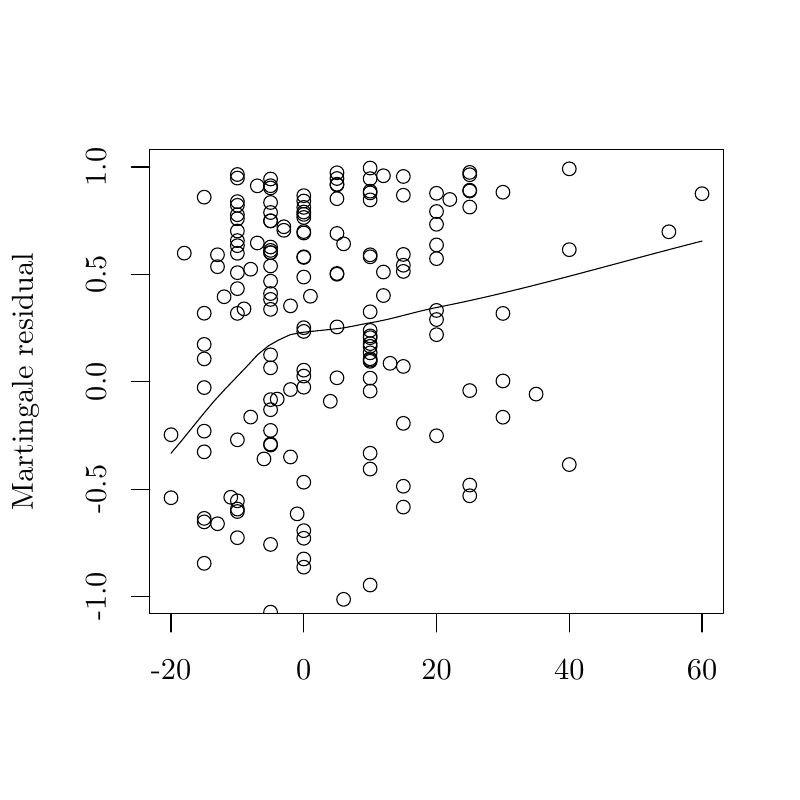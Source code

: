 % Created by tikzDevice version 0.8.1 on 2015-02-03 07:05:45
% !TEX encoding = UTF-8 Unicode
\documentclass[11pt]{memoir}
\nonstopmode

\usepackage{tikz}

\usepackage[active,tightpage,psfixbb]{preview}

\PreviewEnvironment{pgfpicture}

\setlength\PreviewBorder{0pt}

\usepackage{amsmath}
\newcommand{\SweaveOpts}[1]{}  % do not interfere with LaTeX
\newcommand{\SweaveInput}[1]{} % because they are not real TeX commands
\newcommand{\Sexpr}[1]{}       % will only be parsed by R


\usepackage{geometry}
\usepackage{amsmath}
\usepackage{lscape}
\geometry{verbose,tmargin=2.5cm,bmargin=2.5cm,lmargin=2.5cm,rmargin=2.5cm}


\begin{document}

\begin{tikzpicture}[x=1pt,y=1pt]
\definecolor{fillColor}{RGB}{255,255,255}
\path[use as bounding box,fill=fillColor,fill opacity=0.00] (0,0) rectangle (289.08,289.08);
\begin{scope}
\path[clip] ( 54.12, 67.32) rectangle (261.36,234.96);
\definecolor{drawColor}{RGB}{0,0,0}

\path[draw=drawColor,line width= 0.4pt,line join=round,line cap=round] (107.37,103.40) circle (  2.47);

\path[draw=drawColor,line width= 0.4pt,line join=round,line cap=round] (133.75,159.45) circle (  2.47);

\path[draw=drawColor,line width= 0.4pt,line join=round,line cap=round] (133.75,220.00) circle (  2.47);

\path[draw=drawColor,line width= 0.4pt,line join=round,line cap=round] (157.74,208.03) circle (  2.47);

\path[draw=drawColor,line width= 0.4pt,line join=round,line cap=round] ( 97.77,199.81) circle (  2.47);

\path[draw=drawColor,line width= 0.4pt,line join=round,line cap=round] (109.77,210.49) circle (  2.47);

\path[draw=drawColor,line width= 0.4pt,line join=round,line cap=round] ( 85.78,226.02) circle (  2.47);

\path[draw=drawColor,line width= 0.4pt,line join=round,line cap=round] (133.75,125.30) circle (  2.47);

\path[draw=drawColor,line width= 0.4pt,line join=round,line cap=round] ( 97.77,224.39) circle (  2.47);

\path[draw=drawColor,line width= 0.4pt,line join=round,line cap=round] (133.75,216.85) circle (  2.47);

\path[draw=drawColor,line width= 0.4pt,line join=round,line cap=round] ( 97.77,141.03) circle (  2.47);

\path[draw=drawColor,line width= 0.4pt,line join=round,line cap=round] (121.76, 58.46) circle (  2.47);

\path[draw=drawColor,line width= 0.4pt,line join=round,line cap=round] (109.77,212.45) circle (  2.47);

\path[draw=drawColor,line width= 0.4pt,line join=round,line cap=round] (109.77, 94.58) circle (  2.47);

\path[draw=drawColor,line width= 0.4pt,line join=round,line cap=round] (133.75,169.69) circle (  2.47);

\path[draw=drawColor,line width= 0.4pt,line join=round,line cap=round] (145.75,  6.60) circle (  2.47);

\path[draw=drawColor,line width= 0.4pt,line join=round,line cap=round] (104.97,178.55) circle (  2.47);

\path[draw=drawColor,line width= 0.4pt,line join=round,line cap=round] (241.69,205.33) circle (  2.47);

\path[draw=drawColor,line width= 0.4pt,line join=round,line cap=round] ( 73.79,217.83) circle (  2.47);

\path[draw=drawColor,line width= 0.4pt,line join=round,line cap=round] (253.68,219.09) circle (  2.47);

\path[draw=drawColor,line width= 0.4pt,line join=round,line cap=round] (140.95,157.79) circle (  2.47);

\path[draw=drawColor,line width= 0.4pt,line join=round,line cap=round] (205.71,228.07) circle (  2.47);

\path[draw=drawColor,line width= 0.4pt,line join=round,line cap=round] (109.77,216.43) circle (  2.47);

\path[draw=drawColor,line width= 0.4pt,line join=round,line cap=round] ( 73.79,175.89) circle (  2.47);

\path[draw=drawColor,line width= 0.4pt,line join=round,line cap=round] (157.74,176.90) circle (  2.47);

\path[draw=drawColor,line width= 0.4pt,line join=round,line cap=round] (133.75,219.37) circle (  2.47);

\path[draw=drawColor,line width= 0.4pt,line join=round,line cap=round] ( 97.77,144.67) circle (  2.47);

\path[draw=drawColor,line width= 0.4pt,line join=round,line cap=round] ( 71.39, 63.23) circle (  2.47);

\path[draw=drawColor,line width= 0.4pt,line join=round,line cap=round] (169.73,214.26) circle (  2.47);

\path[draw=drawColor,line width= 0.4pt,line join=round,line cap=round] ( 83.38,109.39) circle (  2.47);

\path[draw=drawColor,line width= 0.4pt,line join=round,line cap=round] ( 85.78, 62.33) circle (  2.47);

\path[draw=drawColor,line width= 0.4pt,line join=round,line cap=round] ( 73.79,100.50) circle (  2.47);

\path[draw=drawColor,line width= 0.4pt,line join=round,line cap=round] (121.76,222.51) circle (  2.47);

\path[draw=drawColor,line width= 0.4pt,line join=round,line cap=round] (102.57,205.86) circle (  2.47);

\path[draw=drawColor,line width= 0.4pt,line join=round,line cap=round] (121.76,204.71) circle (  2.47);

\path[draw=drawColor,line width= 0.4pt,line join=round,line cap=round] (157.74,168.15) circle (  2.47);

\path[draw=drawColor,line width= 0.4pt,line join=round,line cap=round] ( 97.77,197.74) circle (  2.47);

\path[draw=drawColor,line width= 0.4pt,line join=round,line cap=round] (109.77, 97.33) circle (  2.47);

\path[draw=drawColor,line width= 0.4pt,line join=round,line cap=round] ( 73.79,159.39) circle (  2.47);

\path[draw=drawColor,line width= 0.4pt,line join=round,line cap=round] (138.55,182.29) circle (  2.47);

\path[draw=drawColor,line width= 0.4pt,line join=round,line cap=round] ( 97.77,221.97) circle (  2.47);

\path[draw=drawColor,line width= 0.4pt,line join=round,line cap=round] (102.57, 26.82) circle (  2.47);

\path[draw=drawColor,line width= 0.4pt,line join=round,line cap=round] (133.75, 77.68) circle (  2.47);

\path[draw=drawColor,line width= 0.4pt,line join=round,line cap=round] ( 90.58,191.79) circle (  2.47);

\path[draw=drawColor,line width= 0.4pt,line join=round,line cap=round] (145.75,218.53) circle (  2.47);

\path[draw=drawColor,line width= 0.4pt,line join=round,line cap=round] (109.77,188.96) circle (  2.47);

\path[draw=drawColor,line width= 0.4pt,line join=round,line cap=round] ( 97.77, 92.35) circle (  2.47);

\path[draw=drawColor,line width= 0.4pt,line join=round,line cap=round] ( 97.77, 35.92) circle (  2.47);

\path[draw=drawColor,line width= 0.4pt,line join=round,line cap=round] ( 90.58, 59.91) circle (  2.47);

\path[draw=drawColor,line width= 0.4pt,line join=round,line cap=round] ( 85.78,200.31) circle (  2.47);

\path[draw=drawColor,line width= 0.4pt,line join=round,line cap=round] (169.73,226.78) circle (  2.47);

\path[draw=drawColor,line width= 0.4pt,line join=round,line cap=round] (133.75,  4.28) circle (  2.47);

\path[draw=drawColor,line width= 0.4pt,line join=round,line cap=round] (157.74,  6.44) circle (  2.47);

\path[draw=drawColor,line width= 0.4pt,line join=round,line cap=round] (109.77,153.18) circle (  2.47);

\path[draw=drawColor,line width= 0.4pt,line join=round,line cap=round] (145.75,113.37) circle (  2.47);

\path[draw=drawColor,line width= 0.4pt,line join=round,line cap=round] (133.75,196.28) circle (  2.47);

\path[draw=drawColor,line width= 0.4pt,line join=round,line cap=round] ( 97.77,198.60) circle (  2.47);

\path[draw=drawColor,line width= 0.4pt,line join=round,line cap=round] ( 97.77,128.64) circle (  2.47);

\path[draw=drawColor,line width= 0.4pt,line join=round,line cap=round] (133.75,224.51) circle (  2.47);

\path[draw=drawColor,line width= 0.4pt,line join=round,line cap=round] (157.74,219.24) circle (  2.47);

\path[draw=drawColor,line width= 0.4pt,line join=round,line cap=round] (109.77,155.32) circle (  2.47);

\path[draw=drawColor,line width= 0.4pt,line join=round,line cap=round] ( 73.79,149.03) circle (  2.47);

\path[draw=drawColor,line width= 0.4pt,line join=round,line cap=round] (169.73,225.94) circle (  2.47);

\path[draw=drawColor,line width= 0.4pt,line join=round,line cap=round] (121.76,170.95) circle (  2.47);

\path[draw=drawColor,line width= 0.4pt,line join=round,line cap=round] (109.77,196.06) circle (  2.47);

\path[draw=drawColor,line width= 0.4pt,line join=round,line cap=round] (121.76,189.99) circle (  2.47);

\path[draw=drawColor,line width= 0.4pt,line join=round,line cap=round] ( 85.78,175.84) circle (  2.47);

\path[draw=drawColor,line width= 0.4pt,line join=round,line cap=round] (109.77,114.83) circle (  2.47);

\path[draw=drawColor,line width= 0.4pt,line join=round,line cap=round] (145.75,193.23) circle (  2.47);

\path[draw=drawColor,line width= 0.4pt,line join=round,line cap=round] ( 85.78, 94.78) circle (  2.47);

\path[draw=drawColor,line width= 0.4pt,line join=round,line cap=round] ( 73.79,125.81) circle (  2.47);

\path[draw=drawColor,line width= 0.4pt,line join=round,line cap=round] ( 85.78,211.50) circle (  2.47);

\path[draw=drawColor,line width= 0.4pt,line join=round,line cap=round] (104.97,123.95) circle (  2.47);

\path[draw=drawColor,line width= 0.4pt,line join=round,line cap=round] (181.73,175.82) circle (  2.47);

\path[draw=drawColor,line width= 0.4pt,line join=round,line cap=round] ( 97.77,128.28) circle (  2.47);

\path[draw=drawColor,line width= 0.4pt,line join=round,line cap=round] ( 85.78,108.11) circle (  2.47);

\path[draw=drawColor,line width= 0.4pt,line join=round,line cap=round] ( 73.79,133.28) circle (  2.47);

\path[draw=drawColor,line width= 0.4pt,line join=round,line cap=round] ( 78.59,197.02) circle (  2.47);

\path[draw=drawColor,line width= 0.4pt,line join=round,line cap=round] ( 88.18,177.47) circle (  2.47);

\path[draw=drawColor,line width= 0.4pt,line join=round,line cap=round] ( 97.77,187.48) circle (  2.47);

\path[draw=drawColor,line width= 0.4pt,line join=round,line cap=round] ( 92.98,201.28) circle (  2.47);

\path[draw=drawColor,line width= 0.4pt,line join=round,line cap=round] (121.76,152.56) circle (  2.47);

\path[draw=drawColor,line width= 0.4pt,line join=round,line cap=round] (133.75,164.92) circle (  2.47);

\path[draw=drawColor,line width= 0.4pt,line join=round,line cap=round] ( 85.78,224.73) circle (  2.47);

\path[draw=drawColor,line width= 0.4pt,line join=round,line cap=round] ( 85.78,197.55) circle (  2.47);

\path[draw=drawColor,line width= 0.4pt,line join=round,line cap=round] (109.77,196.28) circle (  2.47);

\path[draw=drawColor,line width= 0.4pt,line join=round,line cap=round] ( 66.59, 59.62) circle (  2.47);

\path[draw=drawColor,line width= 0.4pt,line join=round,line cap=round] ( 97.77,209.31) circle (  2.47);

\path[draw=drawColor,line width= 0.4pt,line join=round,line cap=round] (121.76,190.26) circle (  2.47);

\path[draw=drawColor,line width= 0.4pt,line join=round,line cap=round] (121.76,222.26) circle (  2.47);

\path[draw=drawColor,line width= 0.4pt,line join=round,line cap=round] ( 78.59, 99.82) circle (  2.47);

\path[draw=drawColor,line width= 0.4pt,line join=round,line cap=round] (157.74,173.61) circle (  2.47);

\path[draw=drawColor,line width= 0.4pt,line join=round,line cap=round] (109.77, 87.10) circle (  2.47);

\path[draw=drawColor,line width= 0.4pt,line join=round,line cap=round] (124.16, 72.51) circle (  2.47);

\path[draw=drawColor,line width= 0.4pt,line join=round,line cap=round] ( 85.78,105.12) circle (  2.47);

\path[draw=drawColor,line width= 0.4pt,line join=round,line cap=round] ( 85.78,190.55) circle (  2.47);

\path[draw=drawColor,line width= 0.4pt,line join=round,line cap=round] ( 85.78,216.22) circle (  2.47);

\path[draw=drawColor,line width= 0.4pt,line join=round,line cap=round] (133.75,228.36) circle (  2.47);

\path[draw=drawColor,line width= 0.4pt,line join=round,line cap=round] ( 73.79, 59.05) circle (  2.47);

\path[draw=drawColor,line width= 0.4pt,line join=round,line cap=round] ( 97.77,180.88) circle (  2.47);

\path[draw=drawColor,line width= 0.4pt,line join=round,line cap=round] (102.57,207.14) circle (  2.47);

\path[draw=drawColor,line width= 0.4pt,line join=round,line cap=round] ( 97.77,160.86) circle (  2.47);

\path[draw=drawColor,line width= 0.4pt,line join=round,line cap=round] (121.76,217.29) circle (  2.47);

\path[draw=drawColor,line width= 0.4pt,line join=round,line cap=round] ( 61.80,131.99) circle (  2.47);

\path[draw=drawColor,line width= 0.4pt,line join=round,line cap=round] (133.75,197.00) circle (  2.47);

\path[draw=drawColor,line width= 0.4pt,line join=round,line cap=round] ( 90.58,138.37) circle (  2.47);

\path[draw=drawColor,line width= 0.4pt,line join=round,line cap=round] ( 80.98,181.85) circle (  2.47);

\path[draw=drawColor,line width= 0.4pt,line join=round,line cap=round] ( 97.77,212.29) circle (  2.47);

\path[draw=drawColor,line width= 0.4pt,line join=round,line cap=round] ( 85.78,210.02) circle (  2.47);

\path[draw=drawColor,line width= 0.4pt,line join=round,line cap=round] ( 97.77,133.54) circle (  2.47);

\path[draw=drawColor,line width= 0.4pt,line join=round,line cap=round] ( 97.77,209.22) circle (  2.47);

\path[draw=drawColor,line width= 0.4pt,line join=round,line cap=round] (138.55,190.78) circle (  2.47);

\path[draw=drawColor,line width= 0.4pt,line join=round,line cap=round] ( 85.78, 50.77) circle (  2.47);

\path[draw=drawColor,line width= 0.4pt,line join=round,line cap=round] (138.55,225.57) circle (  2.47);

\path[draw=drawColor,line width= 0.4pt,line join=round,line cap=round] ( 73.79,101.76) circle (  2.47);

\path[draw=drawColor,line width= 0.4pt,line join=round,line cap=round] (133.75,158.51) circle (  2.47);

\path[draw=drawColor,line width= 0.4pt,line join=round,line cap=round] ( 92.98,221.93) circle (  2.47);

\path[draw=drawColor,line width= 0.4pt,line join=round,line cap=round] ( 85.78,130.15) circle (  2.47);

\path[draw=drawColor,line width= 0.4pt,line join=round,line cap=round] ( 97.77,183.01) circle (  2.47);

\path[draw=drawColor,line width= 0.4pt,line join=round,line cap=round] (109.77,170.67) circle (  2.47);

\path[draw=drawColor,line width= 0.4pt,line join=round,line cap=round] (169.73,220.05) circle (  2.47);

\path[draw=drawColor,line width= 0.4pt,line join=round,line cap=round] (181.73,219.62) circle (  2.47);

\path[draw=drawColor,line width= 0.4pt,line join=round,line cap=round] (169.73,109.93) circle (  2.47);

\path[draw=drawColor,line width= 0.4pt,line join=round,line cap=round] ( 85.78,184.78) circle (  2.47);

\path[draw=drawColor,line width= 0.4pt,line join=round,line cap=round] (133.75,167.06) circle (  2.47);

\path[draw=drawColor,line width= 0.4pt,line join=round,line cap=round] ( 61.80,109.22) circle (  2.47);

\path[draw=drawColor,line width= 0.4pt,line join=round,line cap=round] ( 97.77,197.82) circle (  2.47);

\path[draw=drawColor,line width= 0.4pt,line join=round,line cap=round] ( 85.78, 43.25) circle (  2.47);

\path[draw=drawColor,line width= 0.4pt,line join=round,line cap=round] (169.73,220.35) circle (  2.47);

\path[draw=drawColor,line width= 0.4pt,line join=round,line cap=round] (205.71,198.86) circle (  2.47);

\path[draw=drawColor,line width= 0.4pt,line join=round,line cap=round] (121.76,224.57) circle (  2.47);

\path[draw=drawColor,line width= 0.4pt,line join=round,line cap=round] (133.75,152.44) circle (  2.47);

\path[draw=drawColor,line width= 0.4pt,line join=round,line cap=round] (157.74,212.65) circle (  2.47);

\path[draw=drawColor,line width= 0.4pt,line join=round,line cap=round] (100.17,144.86) circle (  2.47);

\path[draw=drawColor,line width= 0.4pt,line join=round,line cap=round] ( 97.77,192.97) circle (  2.47);

\path[draw=drawColor,line width= 0.4pt,line join=round,line cap=round] ( 85.78,104.25) circle (  2.47);

\path[draw=drawColor,line width= 0.4pt,line join=round,line cap=round] ( 97.77,221.16) circle (  2.47);

\path[draw=drawColor,line width= 0.4pt,line join=round,line cap=round] ( 73.79, 85.52) circle (  2.47);

\path[draw=drawColor,line width= 0.4pt,line join=round,line cap=round] (133.75,167.70) circle (  2.47);

\path[draw=drawColor,line width= 0.4pt,line join=round,line cap=round] (104.97,148.32) circle (  2.47);

\path[draw=drawColor,line width= 0.4pt,line join=round,line cap=round] ( 97.77, 67.88) circle (  2.47);

\path[draw=drawColor,line width= 0.4pt,line join=round,line cap=round] (193.72,146.67) circle (  2.47);

\path[draw=drawColor,line width= 0.4pt,line join=round,line cap=round] (157.74,195.62) circle (  2.47);

\path[draw=drawColor,line width= 0.4pt,line join=round,line cap=round] ( 85.78,205.60) circle (  2.47);

\path[draw=drawColor,line width= 0.4pt,line join=round,line cap=round] (145.75,136.10) circle (  2.47);

\path[draw=drawColor,line width= 0.4pt,line join=round,line cap=round] (133.75,163.92) circle (  2.47);

\path[draw=drawColor,line width= 0.4pt,line join=round,line cap=round] (109.77,214.14) circle (  2.47);

\path[draw=drawColor,line width= 0.4pt,line join=round,line cap=round] ( 85.78,202.14) circle (  2.47);

\path[draw=drawColor,line width= 0.4pt,line join=round,line cap=round] ( 97.77,177.29) circle (  2.47);

\path[draw=drawColor,line width= 0.4pt,line join=round,line cap=round] ( 95.38,123.24) circle (  2.47);

\path[draw=drawColor,line width= 0.4pt,line join=round,line cap=round] (133.75,158.95) circle (  2.47);

\path[draw=drawColor,line width= 0.4pt,line join=round,line cap=round] (124.16,200.96) circle (  2.47);

\path[draw=drawColor,line width= 0.4pt,line join=round,line cap=round] (109.77, 16.06) circle (  2.47);

\path[draw=drawColor,line width= 0.4pt,line join=round,line cap=round] ( 66.59,197.61) circle (  2.47);

\path[draw=drawColor,line width= 0.4pt,line join=round,line cap=round] (157.74,200.57) circle (  2.47);

\path[draw=drawColor,line width= 0.4pt,line join=round,line cap=round] (145.75,156.67) circle (  2.47);

\path[draw=drawColor,line width= 0.4pt,line join=round,line cap=round] (109.77,149.16) circle (  2.47);

\path[draw=drawColor,line width= 0.4pt,line join=round,line cap=round] (109.77,169.32) circle (  2.47);

\path[draw=drawColor,line width= 0.4pt,line join=round,line cap=round] (157.74,131.61) circle (  2.47);

\path[draw=drawColor,line width= 0.4pt,line join=round,line cap=round] (205.71,121.21) circle (  2.47);

\path[draw=drawColor,line width= 0.4pt,line join=round,line cap=round] ( 85.78,214.89) circle (  2.47);

\path[draw=drawColor,line width= 0.4pt,line join=round,line cap=round] (145.75,191.01) circle (  2.47);

\path[draw=drawColor,line width= 0.4pt,line join=round,line cap=round] (109.77,211.62) circle (  2.47);

\path[draw=drawColor,line width= 0.4pt,line join=round,line cap=round] (145.75,225.31) circle (  2.47);

\path[draw=drawColor,line width= 0.4pt,line join=round,line cap=round] (181.73,138.32) circle (  2.47);

\path[draw=drawColor,line width= 0.4pt,line join=round,line cap=round] (121.76, 45.63) circle (  2.47);

\path[draw=drawColor,line width= 0.4pt,line join=round,line cap=round] (109.77, 84.14) circle (  2.47);

\path[draw=drawColor,line width= 0.4pt,line join=round,line cap=round] ( 73.79,164.63) circle (  2.47);

\path[draw=drawColor,line width= 0.4pt,line join=round,line cap=round] (119.36,144.07) circle (  2.47);

\path[draw=drawColor,line width= 0.4pt,line join=round,line cap=round] (162.54,217.00) circle (  2.47);

\path[draw=drawColor,line width= 0.4pt,line join=round,line cap=round] (112.17,182.03) circle (  2.47);

\path[draw=drawColor,line width= 0.4pt,line join=round,line cap=round] ( 97.77,156.16) circle (  2.47);

\path[draw=drawColor,line width= 0.4pt,line join=round,line cap=round] (121.76,226.65) circle (  2.47);

\path[draw=drawColor,line width= 0.4pt,line join=round,line cap=round] (109.77,218.38) circle (  2.47);

\path[draw=drawColor,line width= 0.4pt,line join=round,line cap=round] (109.77,204.88) circle (  2.47);

\path[draw=drawColor,line width= 0.4pt,line join=round,line cap=round] ( 97.77,215.91) circle (  2.47);

\path[draw=drawColor,line width= 0.4pt,line join=round,line cap=round] (145.75,105.84) circle (  2.47);

\path[draw=drawColor,line width= 0.4pt,line join=round,line cap=round] ( 78.59,192.71) circle (  2.47);

\path[draw=drawColor,line width= 0.4pt,line join=round,line cap=round] (145.75,197.13) circle (  2.47);

\path[draw=drawColor,line width= 0.4pt,line join=round,line cap=round] (109.77,205.41) circle (  2.47);

\path[draw=drawColor,line width= 0.4pt,line join=round,line cap=round] (133.75,147.77) circle (  2.47);

\path[draw=drawColor,line width= 0.4pt,line join=round,line cap=round] (169.73,147.94) circle (  2.47);

\path[draw=drawColor,line width= 0.4pt,line join=round,line cap=round] (169.73,113.81) circle (  2.47);

\path[draw=drawColor,line width= 0.4pt,line join=round,line cap=round] (133.75,161.58) circle (  2.47);

\path[draw=drawColor,line width= 0.4pt,line join=round,line cap=round] (181.73,151.42) circle (  2.47);

\path[draw=drawColor,line width= 0.4pt,line join=round,line cap=round] (133.75,119.58) circle (  2.47);

\path[draw=drawColor,line width= 0.4pt,line join=round,line cap=round] (133.75,176.41) circle (  2.47);
\end{scope}
\begin{scope}
\path[clip] (  0.00,  0.00) rectangle (289.08,289.08);
\definecolor{drawColor}{RGB}{0,0,0}

\path[draw=drawColor,line width= 0.4pt,line join=round,line cap=round] ( 61.80, 67.32) -- (253.68, 67.32);

\path[draw=drawColor,line width= 0.4pt,line join=round,line cap=round] ( 61.80, 67.32) -- ( 61.80, 60.72);

\path[draw=drawColor,line width= 0.4pt,line join=round,line cap=round] (109.77, 67.32) -- (109.77, 60.72);

\path[draw=drawColor,line width= 0.4pt,line join=round,line cap=round] (157.74, 67.32) -- (157.74, 60.72);

\path[draw=drawColor,line width= 0.4pt,line join=round,line cap=round] (205.71, 67.32) -- (205.71, 60.72);

\path[draw=drawColor,line width= 0.4pt,line join=round,line cap=round] (253.68, 67.32) -- (253.68, 60.72);

\node[text=drawColor,anchor=base,inner sep=0pt, outer sep=0pt, scale=  1.00] at ( 61.80, 43.56) {-20};

\node[text=drawColor,anchor=base,inner sep=0pt, outer sep=0pt, scale=  1.00] at (109.77, 43.56) {0};

\node[text=drawColor,anchor=base,inner sep=0pt, outer sep=0pt, scale=  1.00] at (157.74, 43.56) {20};

\node[text=drawColor,anchor=base,inner sep=0pt, outer sep=0pt, scale=  1.00] at (205.71, 43.56) {40};

\node[text=drawColor,anchor=base,inner sep=0pt, outer sep=0pt, scale=  1.00] at (253.68, 43.56) {60};

\path[draw=drawColor,line width= 0.4pt,line join=round,line cap=round] ( 54.12, 73.53) -- ( 54.12,228.75);

\path[draw=drawColor,line width= 0.4pt,line join=round,line cap=round] ( 54.12, 73.53) -- ( 47.52, 73.53);

\path[draw=drawColor,line width= 0.4pt,line join=round,line cap=round] ( 54.12,112.33) -- ( 47.52,112.33);

\path[draw=drawColor,line width= 0.4pt,line join=round,line cap=round] ( 54.12,151.14) -- ( 47.52,151.14);

\path[draw=drawColor,line width= 0.4pt,line join=round,line cap=round] ( 54.12,189.95) -- ( 47.52,189.95);

\path[draw=drawColor,line width= 0.4pt,line join=round,line cap=round] ( 54.12,228.75) -- ( 47.52,228.75);

\node[text=drawColor,rotate= 90.00,anchor=base,inner sep=0pt, outer sep=0pt, scale=  1.00] at ( 38.28, 73.53) {-1.0};

\node[text=drawColor,rotate= 90.00,anchor=base,inner sep=0pt, outer sep=0pt, scale=  1.00] at ( 38.28,112.33) {-0.5};

\node[text=drawColor,rotate= 90.00,anchor=base,inner sep=0pt, outer sep=0pt, scale=  1.00] at ( 38.28,151.14) {0.0};

\node[text=drawColor,rotate= 90.00,anchor=base,inner sep=0pt, outer sep=0pt, scale=  1.00] at ( 38.28,189.95) {0.5};

\node[text=drawColor,rotate= 90.00,anchor=base,inner sep=0pt, outer sep=0pt, scale=  1.00] at ( 38.28,228.75) {1.0};

\path[draw=drawColor,line width= 0.4pt,line join=round,line cap=round] ( 54.12, 67.32) --
	(261.36, 67.32) --
	(261.36,234.96) --
	( 54.12,234.96) --
	( 54.12, 67.32);
\end{scope}
\begin{scope}
\path[clip] (  0.00,  0.00) rectangle (289.08,289.08);
\definecolor{drawColor}{RGB}{0,0,0}

\node[text=drawColor,rotate= 90.00,anchor=base,inner sep=0pt, outer sep=0pt, scale=  1.00] at ( 11.88,151.14) {Martingale residual};
\end{scope}
\begin{scope}
\path[clip] ( 54.12, 67.32) rectangle (261.36,234.96);
\definecolor{drawColor}{RGB}{0,0,0}

\path[draw=drawColor,line width= 0.4pt,line join=round,line cap=round] ( 61.80,125.30) --
	( 65.71,129.95) --
	( 69.63,134.78) --
	( 73.54,139.60) --
	( 77.46,144.25) --
	( 81.38,148.53) --
	( 85.29,152.59) --
	( 89.21,156.70) --
	( 93.12,160.92) --
	( 97.04,164.16) --
	(100.96,166.35) --
	(104.87,168.13) --
	(108.79,168.91) --
	(112.70,169.35) --
	(116.62,169.75) --
	(120.54,170.18) --
	(124.45,170.63) --
	(128.37,171.39) --
	(132.29,172.18) --
	(136.20,172.86) --
	(140.12,173.69) --
	(144.03,174.65) --
	(147.95,175.66) --
	(151.87,176.65) --
	(155.78,177.56) --
	(159.70,178.36) --
	(163.61,179.15) --
	(167.53,179.98) --
	(171.45,180.84) --
	(175.36,181.72) --
	(179.28,182.63) --
	(183.19,183.57) --
	(187.11,184.52) --
	(191.03,185.49) --
	(194.94,186.48) --
	(198.86,187.48) --
	(202.78,188.50) --
	(206.69,189.52) --
	(210.61,190.56) --
	(214.52,191.60) --
	(218.44,192.65) --
	(222.36,193.70) --
	(226.27,194.75) --
	(230.19,195.80) --
	(234.10,196.85) --
	(238.02,197.89) --
	(241.94,198.93) --
	(245.85,199.95) --
	(249.77,200.97) --
	(253.68,201.97);
\end{scope}
\end{tikzpicture}

\end{document}
